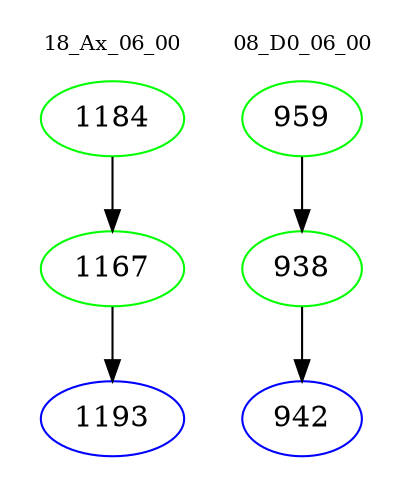 digraph{
subgraph cluster_0 {
color = white
label = "18_Ax_06_00";
fontsize=10;
T0_1184 [label="1184", color="green"]
T0_1184 -> T0_1167 [color="black"]
T0_1167 [label="1167", color="green"]
T0_1167 -> T0_1193 [color="black"]
T0_1193 [label="1193", color="blue"]
}
subgraph cluster_1 {
color = white
label = "08_D0_06_00";
fontsize=10;
T1_959 [label="959", color="green"]
T1_959 -> T1_938 [color="black"]
T1_938 [label="938", color="green"]
T1_938 -> T1_942 [color="black"]
T1_942 [label="942", color="blue"]
}
}
